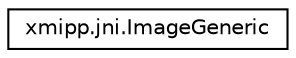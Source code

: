 digraph "Graphical Class Hierarchy"
{
  edge [fontname="Helvetica",fontsize="10",labelfontname="Helvetica",labelfontsize="10"];
  node [fontname="Helvetica",fontsize="10",shape=record];
  rankdir="LR";
  Node0 [label="xmipp.jni.ImageGeneric",height=0.2,width=0.4,color="black", fillcolor="white", style="filled",URL="$classxmipp_1_1jni_1_1ImageGeneric.html"];
}
